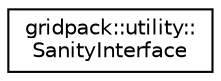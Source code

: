digraph "Graphical Class Hierarchy"
{
  edge [fontname="Helvetica",fontsize="10",labelfontname="Helvetica",labelfontsize="10"];
  node [fontname="Helvetica",fontsize="10",shape=record];
  rankdir="LR";
  Node1 [label="gridpack::utility::\lSanityInterface",height=0.2,width=0.4,color="black", fillcolor="white", style="filled",URL="$classgridpack_1_1utility_1_1_sanity_interface.html"];
}
